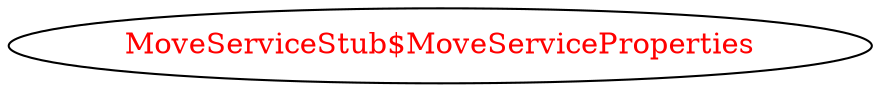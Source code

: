 digraph dependencyGraph {
 concentrate=true;
 ranksep="2.0";
 rankdir="LR"; 
 splines="ortho";
"MoveServiceStub$MoveServiceProperties" [fontcolor="red"];
}